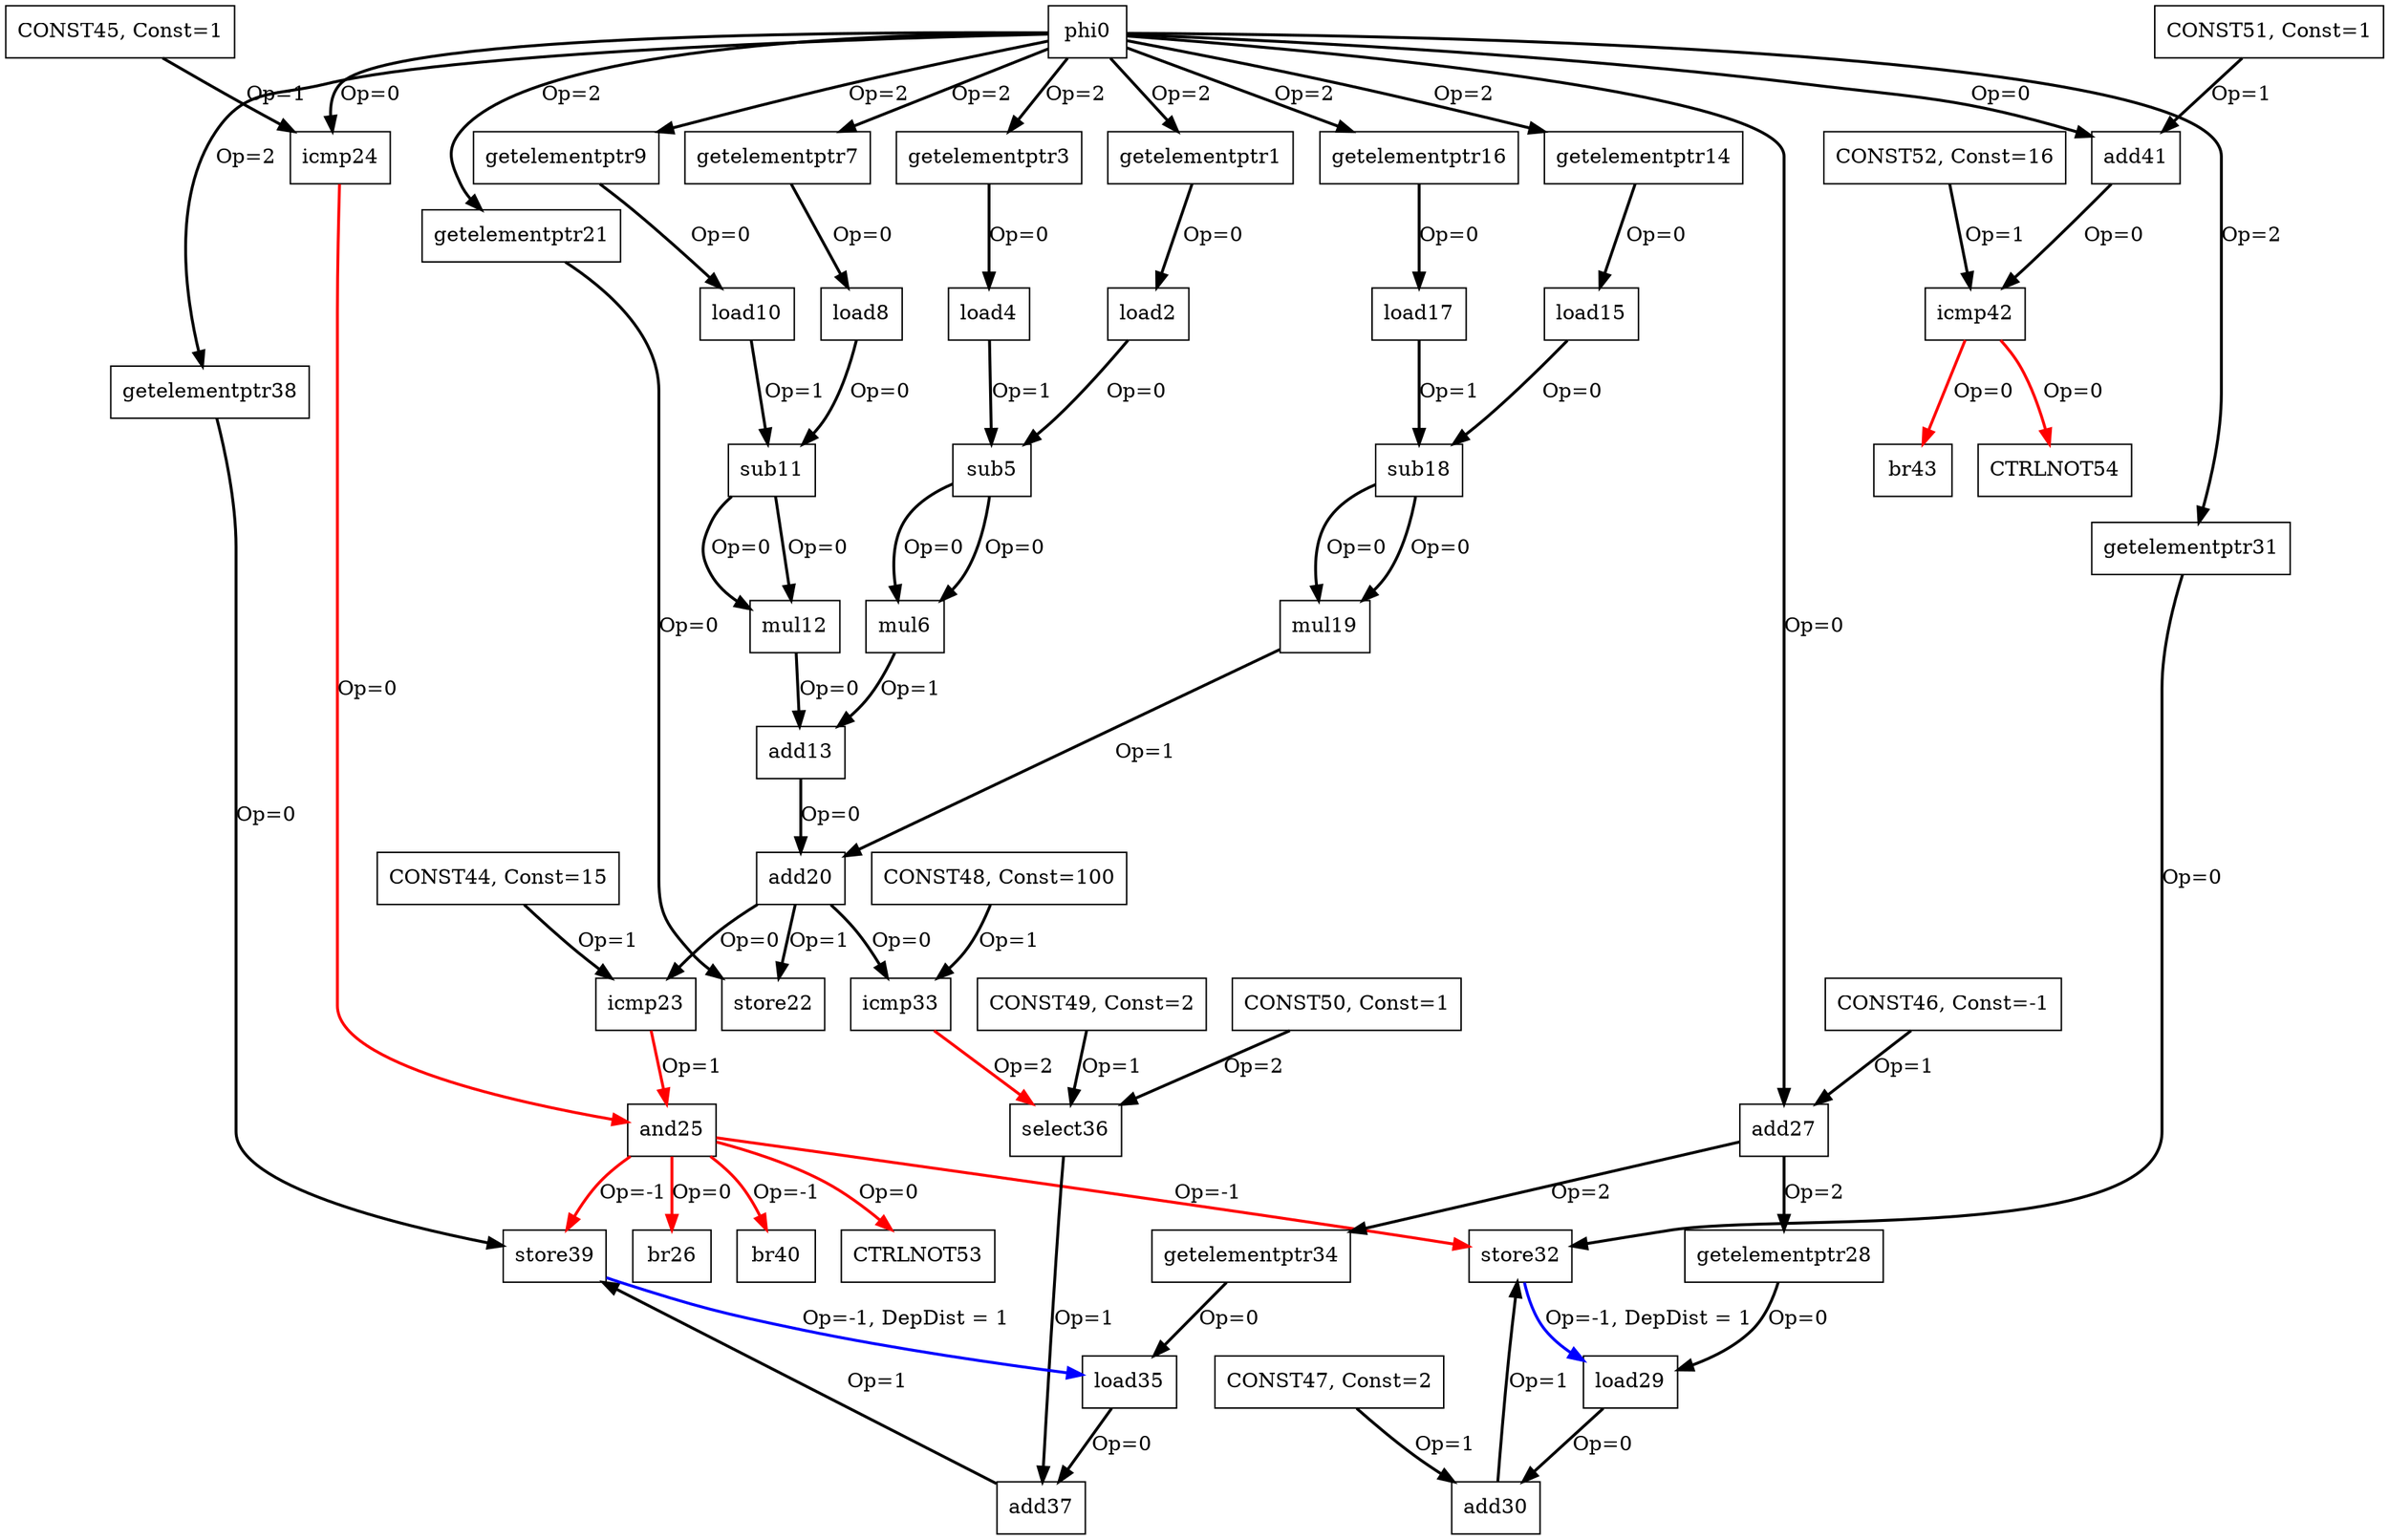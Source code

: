 Digraph G {
phi0[label = "phi0", shape = box, color = black];
getelementptr1[label = "getelementptr1", shape = box, color = black];
load2[label = "load2", shape = box, color = black];
getelementptr3[label = "getelementptr3", shape = box, color = black];
load4[label = "load4", shape = box, color = black];
sub5[label = "sub5", shape = box, color = black];
mul6[label = "mul6", shape = box, color = black];
getelementptr7[label = "getelementptr7", shape = box, color = black];
load8[label = "load8", shape = box, color = black];
getelementptr9[label = "getelementptr9", shape = box, color = black];
load10[label = "load10", shape = box, color = black];
sub11[label = "sub11", shape = box, color = black];
mul12[label = "mul12", shape = box, color = black];
add13[label = "add13", shape = box, color = black];
getelementptr14[label = "getelementptr14", shape = box, color = black];
load15[label = "load15", shape = box, color = black];
getelementptr16[label = "getelementptr16", shape = box, color = black];
load17[label = "load17", shape = box, color = black];
sub18[label = "sub18", shape = box, color = black];
mul19[label = "mul19", shape = box, color = black];
add20[label = "add20", shape = box, color = black];
getelementptr21[label = "getelementptr21", shape = box, color = black];
store22[label = "store22", shape = box, color = black];
icmp23[label = "icmp23", shape = box, color = black];
icmp24[label = "icmp24", shape = box, color = black];
and25[label = "and25", shape = box, color = black];
br26[label = "br26", shape = box, color = black];
add27[label = "add27", shape = box, color = black];
getelementptr28[label = "getelementptr28", shape = box, color = black];
load29[label = "load29", shape = box, color = black];
add30[label = "add30", shape = box, color = black];
getelementptr31[label = "getelementptr31", shape = box, color = black];
store32[label = "store32", shape = box, color = black];
icmp33[label = "icmp33", shape = box, color = black];
getelementptr34[label = "getelementptr34", shape = box, color = black];
load35[label = "load35", shape = box, color = black];
select36[label = "select36", shape = box, color = black];
add37[label = "add37", shape = box, color = black];
getelementptr38[label = "getelementptr38", shape = box, color = black];
store39[label = "store39", shape = box, color = black];
br40[label = "br40", shape = box, color = black];
add41[label = "add41", shape = box, color = black];
icmp42[label = "icmp42", shape = box, color = black];
br43[label = "br43", shape = box, color = black];
CONST44[label = "CONST44, Const=15", shape = box, color = black];
CONST45[label = "CONST45, Const=1", shape = box, color = black];
CONST46[label = "CONST46, Const=-1", shape = box, color = black];
CONST47[label = "CONST47, Const=2", shape = box, color = black];
CONST48[label = "CONST48, Const=100", shape = box, color = black];
CONST49[label = "CONST49, Const=2", shape = box, color = black];
CONST50[label = "CONST50, Const=1", shape = box, color = black];
CONST51[label = "CONST51, Const=1", shape = box, color = black];
CONST52[label = "CONST52, Const=16", shape = box, color = black];
CTRLNOT53[label = "CTRLNOT53", shape = box, color = black];
CTRLNOT54[label = "CTRLNOT54", shape = box, color = black];
phi0 -> add41[color = black, style = bold, label = "Op=0"];
phi0 -> getelementptr38[color = black, style = bold, label = "Op=2"];
phi0 -> getelementptr31[color = black, style = bold, label = "Op=2"];
phi0 -> add27[color = black, style = bold, label = "Op=0"];
phi0 -> icmp24[color = black, style = bold, label = "Op=0"];
phi0 -> getelementptr21[color = black, style = bold, label = "Op=2"];
phi0 -> getelementptr16[color = black, style = bold, label = "Op=2"];
phi0 -> getelementptr14[color = black, style = bold, label = "Op=2"];
phi0 -> getelementptr9[color = black, style = bold, label = "Op=2"];
phi0 -> getelementptr7[color = black, style = bold, label = "Op=2"];
phi0 -> getelementptr3[color = black, style = bold, label = "Op=2"];
phi0 -> getelementptr1[color = black, style = bold, label = "Op=2"];
getelementptr1 -> load2[color = black, style = bold, label = "Op=0"];
load2 -> sub5[color = black, style = bold, label = "Op=0"];
getelementptr3 -> load4[color = black, style = bold, label = "Op=0"];
load4 -> sub5[color = black, style = bold, label = "Op=1"];
sub5 -> mul6[color = black, style = bold, label = "Op=0"];
sub5 -> mul6[color = black, style = bold, label = "Op=0"];
mul6 -> add13[color = black, style = bold, label = "Op=1"];
getelementptr7 -> load8[color = black, style = bold, label = "Op=0"];
load8 -> sub11[color = black, style = bold, label = "Op=0"];
getelementptr9 -> load10[color = black, style = bold, label = "Op=0"];
load10 -> sub11[color = black, style = bold, label = "Op=1"];
sub11 -> mul12[color = black, style = bold, label = "Op=0"];
sub11 -> mul12[color = black, style = bold, label = "Op=0"];
mul12 -> add13[color = black, style = bold, label = "Op=0"];
add13 -> add20[color = black, style = bold, label = "Op=0"];
getelementptr14 -> load15[color = black, style = bold, label = "Op=0"];
load15 -> sub18[color = black, style = bold, label = "Op=0"];
getelementptr16 -> load17[color = black, style = bold, label = "Op=0"];
load17 -> sub18[color = black, style = bold, label = "Op=1"];
sub18 -> mul19[color = black, style = bold, label = "Op=0"];
sub18 -> mul19[color = black, style = bold, label = "Op=0"];
mul19 -> add20[color = black, style = bold, label = "Op=1"];
add20 -> icmp33[color = black, style = bold, label = "Op=0"];
add20 -> icmp23[color = black, style = bold, label = "Op=0"];
add20 -> store22[color = black, style = bold, label = "Op=1"];
getelementptr21 -> store22[color = black, style = bold, label = "Op=0"];
CONST44 -> icmp23[color = black, style = bold, label = "Op=1"];
icmp23 -> and25[color = red, style = bold, label = "Op=1"];
CONST45 -> icmp24[color = black, style = bold, label = "Op=1"];
icmp24 -> and25[color = red, style = bold, label = "Op=0"];
and25 -> br26[color = red, style = bold, label = "Op=0"];
CONST46 -> add27[color = black, style = bold, label = "Op=1"];
add27 -> getelementptr34[color = black, style = bold, label = "Op=2"];
add27 -> getelementptr28[color = black, style = bold, label = "Op=2"];
getelementptr28 -> load29[color = black, style = bold, label = "Op=0"];
load29 -> add30[color = black, style = bold, label = "Op=0"];
CONST47 -> add30[color = black, style = bold, label = "Op=1"];
add30 -> store32[color = black, style = bold, label = "Op=1"];
getelementptr31 -> store32[color = black, style = bold, label = "Op=0"];
CONST48 -> icmp33[color = black, style = bold, label = "Op=1"];
icmp33 -> select36[color = red, style = bold, label = "Op=2"];
getelementptr34 -> load35[color = black, style = bold, label = "Op=0"];
load35 -> add37[color = black, style = bold, label = "Op=0"];
CONST49 -> select36[color = black, style = bold, label = "Op=1"];
CONST50 -> select36[color = black, style = bold, label = "Op=2"];
select36 -> add37[color = black, style = bold, label = "Op=1"];
add37 -> store39[color = black, style = bold, label = "Op=1"];
getelementptr38 -> store39[color = black, style = bold, label = "Op=0"];
CONST51 -> add41[color = black, style = bold, label = "Op=1"];
add41 -> icmp42[color = black, style = bold, label = "Op=0"];
CONST52 -> icmp42[color = black, style = bold, label = "Op=1"];
icmp42 -> br43[color = red, style = bold, label = "Op=0"];
store32 -> load29[color = blue, style = bold, label = "Op=-1, DepDist = 1"];
store39 -> load35[color = blue, style = bold, label = "Op=-1, DepDist = 1"];
and25 -> store32[color = red, style = bold, label = "Op=-1"];
and25 -> store39[color = red, style = bold, label = "Op=-1"];
and25 -> br40[color = red, style = bold, label = "Op=-1"];
and25 -> CTRLNOT53[color = red, style = bold, label = "Op=0"];
icmp42 -> CTRLNOT54[color = red, style = bold, label = "Op=0"];
}
